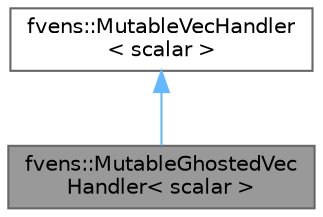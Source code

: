 digraph "fvens::MutableGhostedVecHandler&lt; scalar &gt;"
{
 // LATEX_PDF_SIZE
  bgcolor="transparent";
  edge [fontname=Helvetica,fontsize=10,labelfontname=Helvetica,labelfontsize=10];
  node [fontname=Helvetica,fontsize=10,shape=box,height=0.2,width=0.4];
  Node1 [id="Node000001",label="fvens::MutableGhostedVec\lHandler\< scalar \>",height=0.2,width=0.4,color="gray40", fillcolor="grey60", style="filled", fontcolor="black",tooltip="Maintains an immutable native array corresponding to a ghosted PETSc Vec and provides access."];
  Node2 -> Node1 [id="edge1_Node000001_Node000002",dir="back",color="steelblue1",style="solid",tooltip=" "];
  Node2 [id="Node000002",label="fvens::MutableVecHandler\l\< scalar \>",height=0.2,width=0.4,color="gray40", fillcolor="white", style="filled",URL="$classfvens_1_1MutableVecHandler.html",tooltip="Maintains a native array corresponding to a PETSc Vec and provides access."];
}
